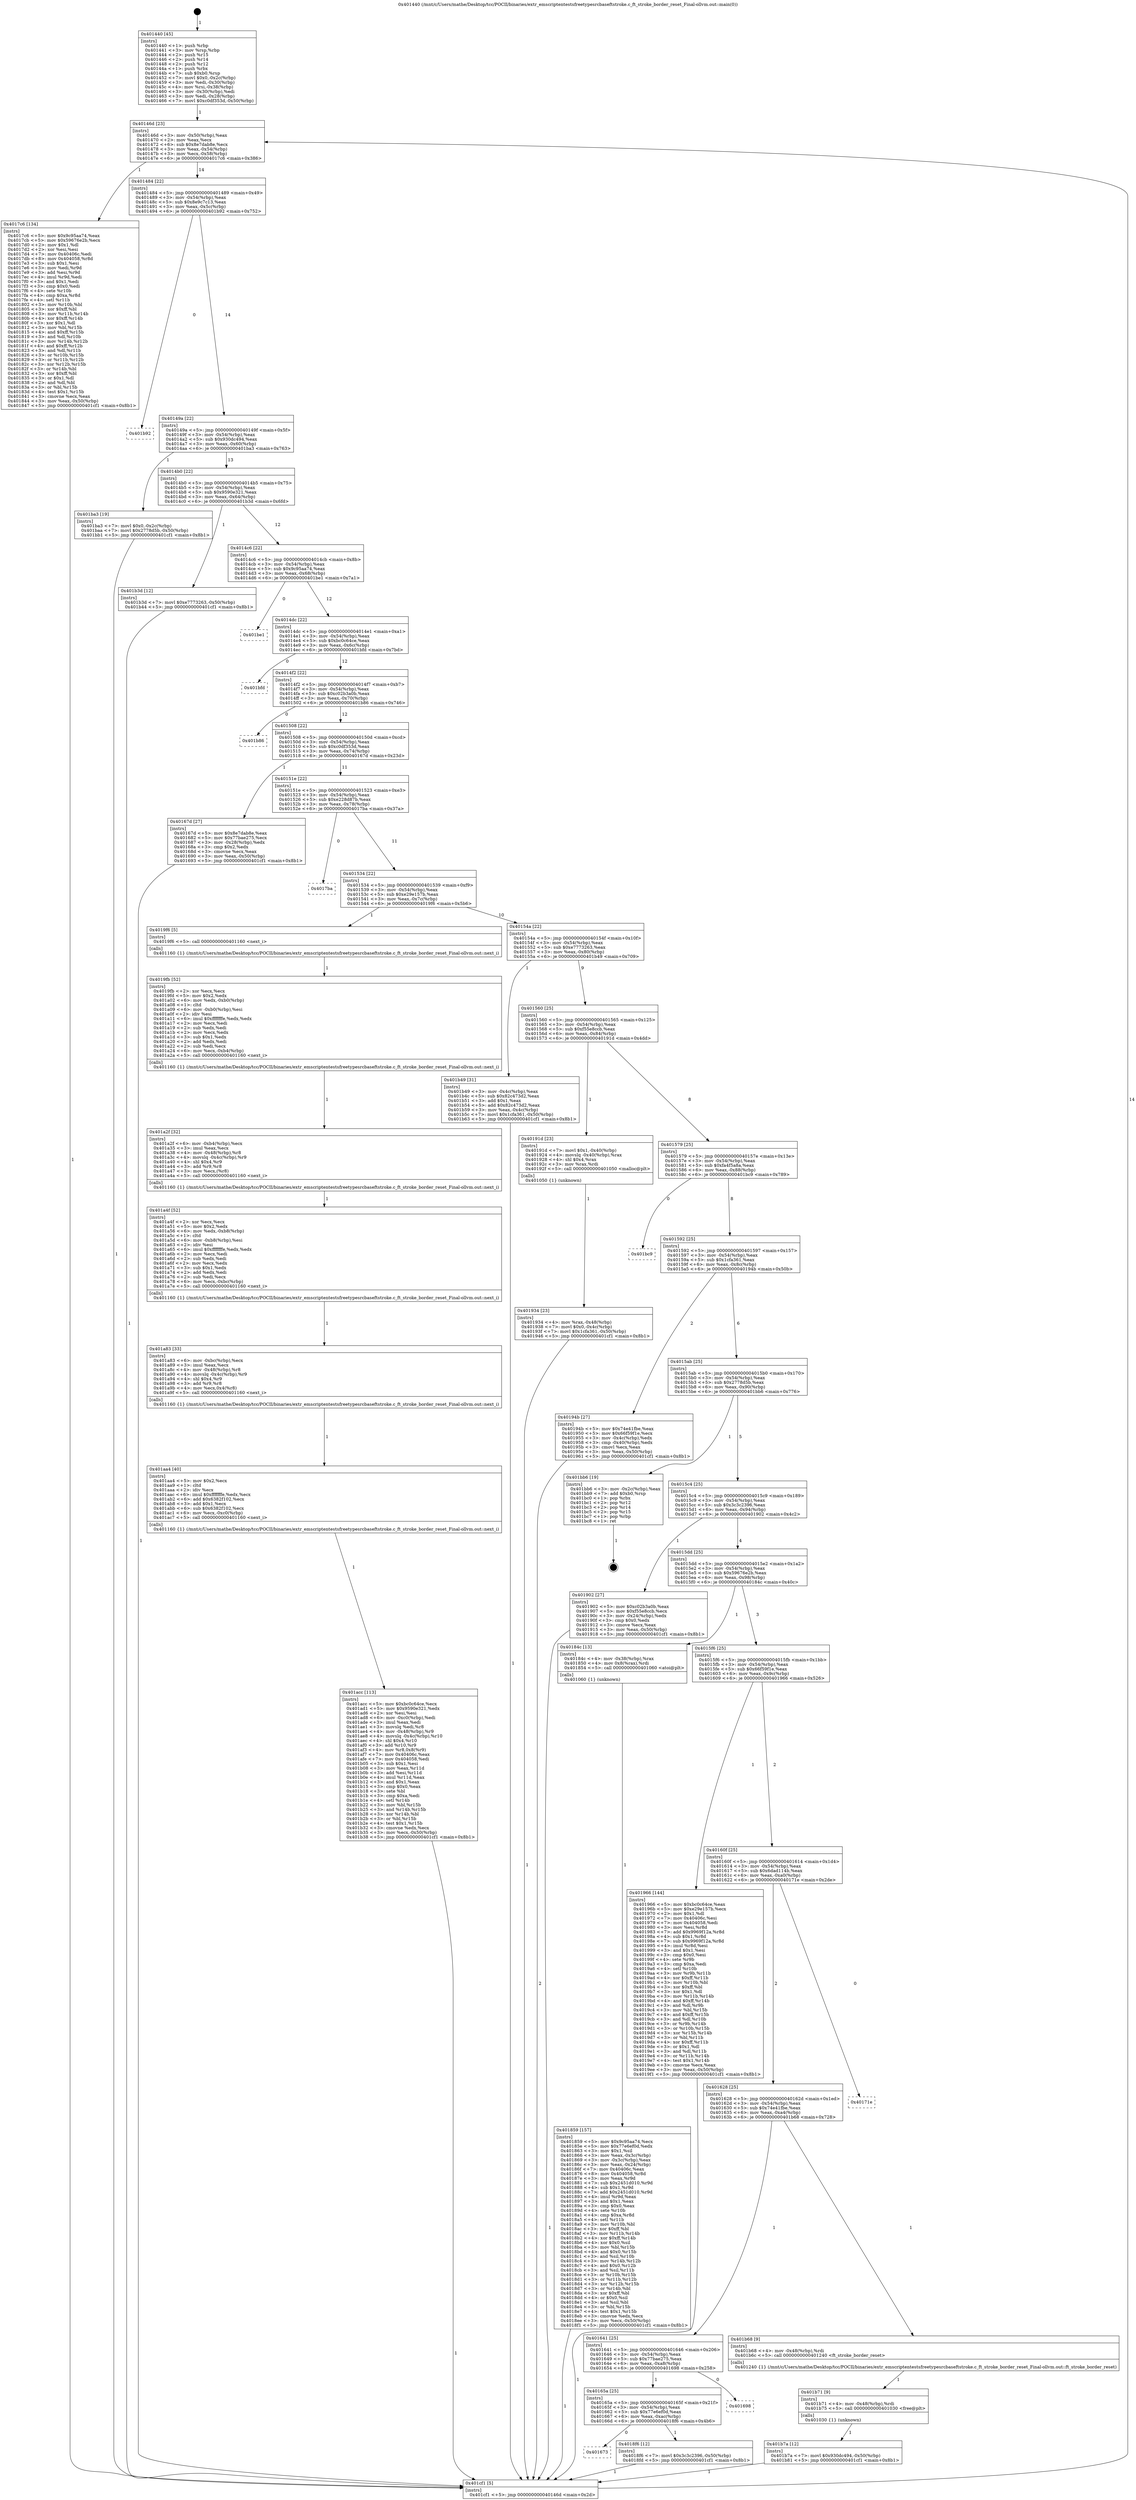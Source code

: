 digraph "0x401440" {
  label = "0x401440 (/mnt/c/Users/mathe/Desktop/tcc/POCII/binaries/extr_emscriptentestsfreetypesrcbaseftstroke.c_ft_stroke_border_reset_Final-ollvm.out::main(0))"
  labelloc = "t"
  node[shape=record]

  Entry [label="",width=0.3,height=0.3,shape=circle,fillcolor=black,style=filled]
  "0x40146d" [label="{
     0x40146d [23]\l
     | [instrs]\l
     &nbsp;&nbsp;0x40146d \<+3\>: mov -0x50(%rbp),%eax\l
     &nbsp;&nbsp;0x401470 \<+2\>: mov %eax,%ecx\l
     &nbsp;&nbsp;0x401472 \<+6\>: sub $0x8e7dab8e,%ecx\l
     &nbsp;&nbsp;0x401478 \<+3\>: mov %eax,-0x54(%rbp)\l
     &nbsp;&nbsp;0x40147b \<+3\>: mov %ecx,-0x58(%rbp)\l
     &nbsp;&nbsp;0x40147e \<+6\>: je 00000000004017c6 \<main+0x386\>\l
  }"]
  "0x4017c6" [label="{
     0x4017c6 [134]\l
     | [instrs]\l
     &nbsp;&nbsp;0x4017c6 \<+5\>: mov $0x9c95aa74,%eax\l
     &nbsp;&nbsp;0x4017cb \<+5\>: mov $0x59676e2b,%ecx\l
     &nbsp;&nbsp;0x4017d0 \<+2\>: mov $0x1,%dl\l
     &nbsp;&nbsp;0x4017d2 \<+2\>: xor %esi,%esi\l
     &nbsp;&nbsp;0x4017d4 \<+7\>: mov 0x40406c,%edi\l
     &nbsp;&nbsp;0x4017db \<+8\>: mov 0x404058,%r8d\l
     &nbsp;&nbsp;0x4017e3 \<+3\>: sub $0x1,%esi\l
     &nbsp;&nbsp;0x4017e6 \<+3\>: mov %edi,%r9d\l
     &nbsp;&nbsp;0x4017e9 \<+3\>: add %esi,%r9d\l
     &nbsp;&nbsp;0x4017ec \<+4\>: imul %r9d,%edi\l
     &nbsp;&nbsp;0x4017f0 \<+3\>: and $0x1,%edi\l
     &nbsp;&nbsp;0x4017f3 \<+3\>: cmp $0x0,%edi\l
     &nbsp;&nbsp;0x4017f6 \<+4\>: sete %r10b\l
     &nbsp;&nbsp;0x4017fa \<+4\>: cmp $0xa,%r8d\l
     &nbsp;&nbsp;0x4017fe \<+4\>: setl %r11b\l
     &nbsp;&nbsp;0x401802 \<+3\>: mov %r10b,%bl\l
     &nbsp;&nbsp;0x401805 \<+3\>: xor $0xff,%bl\l
     &nbsp;&nbsp;0x401808 \<+3\>: mov %r11b,%r14b\l
     &nbsp;&nbsp;0x40180b \<+4\>: xor $0xff,%r14b\l
     &nbsp;&nbsp;0x40180f \<+3\>: xor $0x1,%dl\l
     &nbsp;&nbsp;0x401812 \<+3\>: mov %bl,%r15b\l
     &nbsp;&nbsp;0x401815 \<+4\>: and $0xff,%r15b\l
     &nbsp;&nbsp;0x401819 \<+3\>: and %dl,%r10b\l
     &nbsp;&nbsp;0x40181c \<+3\>: mov %r14b,%r12b\l
     &nbsp;&nbsp;0x40181f \<+4\>: and $0xff,%r12b\l
     &nbsp;&nbsp;0x401823 \<+3\>: and %dl,%r11b\l
     &nbsp;&nbsp;0x401826 \<+3\>: or %r10b,%r15b\l
     &nbsp;&nbsp;0x401829 \<+3\>: or %r11b,%r12b\l
     &nbsp;&nbsp;0x40182c \<+3\>: xor %r12b,%r15b\l
     &nbsp;&nbsp;0x40182f \<+3\>: or %r14b,%bl\l
     &nbsp;&nbsp;0x401832 \<+3\>: xor $0xff,%bl\l
     &nbsp;&nbsp;0x401835 \<+3\>: or $0x1,%dl\l
     &nbsp;&nbsp;0x401838 \<+2\>: and %dl,%bl\l
     &nbsp;&nbsp;0x40183a \<+3\>: or %bl,%r15b\l
     &nbsp;&nbsp;0x40183d \<+4\>: test $0x1,%r15b\l
     &nbsp;&nbsp;0x401841 \<+3\>: cmovne %ecx,%eax\l
     &nbsp;&nbsp;0x401844 \<+3\>: mov %eax,-0x50(%rbp)\l
     &nbsp;&nbsp;0x401847 \<+5\>: jmp 0000000000401cf1 \<main+0x8b1\>\l
  }"]
  "0x401484" [label="{
     0x401484 [22]\l
     | [instrs]\l
     &nbsp;&nbsp;0x401484 \<+5\>: jmp 0000000000401489 \<main+0x49\>\l
     &nbsp;&nbsp;0x401489 \<+3\>: mov -0x54(%rbp),%eax\l
     &nbsp;&nbsp;0x40148c \<+5\>: sub $0x8e9c7c13,%eax\l
     &nbsp;&nbsp;0x401491 \<+3\>: mov %eax,-0x5c(%rbp)\l
     &nbsp;&nbsp;0x401494 \<+6\>: je 0000000000401b92 \<main+0x752\>\l
  }"]
  Exit [label="",width=0.3,height=0.3,shape=circle,fillcolor=black,style=filled,peripheries=2]
  "0x401b92" [label="{
     0x401b92\l
  }", style=dashed]
  "0x40149a" [label="{
     0x40149a [22]\l
     | [instrs]\l
     &nbsp;&nbsp;0x40149a \<+5\>: jmp 000000000040149f \<main+0x5f\>\l
     &nbsp;&nbsp;0x40149f \<+3\>: mov -0x54(%rbp),%eax\l
     &nbsp;&nbsp;0x4014a2 \<+5\>: sub $0x930dc494,%eax\l
     &nbsp;&nbsp;0x4014a7 \<+3\>: mov %eax,-0x60(%rbp)\l
     &nbsp;&nbsp;0x4014aa \<+6\>: je 0000000000401ba3 \<main+0x763\>\l
  }"]
  "0x401b7a" [label="{
     0x401b7a [12]\l
     | [instrs]\l
     &nbsp;&nbsp;0x401b7a \<+7\>: movl $0x930dc494,-0x50(%rbp)\l
     &nbsp;&nbsp;0x401b81 \<+5\>: jmp 0000000000401cf1 \<main+0x8b1\>\l
  }"]
  "0x401ba3" [label="{
     0x401ba3 [19]\l
     | [instrs]\l
     &nbsp;&nbsp;0x401ba3 \<+7\>: movl $0x0,-0x2c(%rbp)\l
     &nbsp;&nbsp;0x401baa \<+7\>: movl $0x2778d5b,-0x50(%rbp)\l
     &nbsp;&nbsp;0x401bb1 \<+5\>: jmp 0000000000401cf1 \<main+0x8b1\>\l
  }"]
  "0x4014b0" [label="{
     0x4014b0 [22]\l
     | [instrs]\l
     &nbsp;&nbsp;0x4014b0 \<+5\>: jmp 00000000004014b5 \<main+0x75\>\l
     &nbsp;&nbsp;0x4014b5 \<+3\>: mov -0x54(%rbp),%eax\l
     &nbsp;&nbsp;0x4014b8 \<+5\>: sub $0x9590e321,%eax\l
     &nbsp;&nbsp;0x4014bd \<+3\>: mov %eax,-0x64(%rbp)\l
     &nbsp;&nbsp;0x4014c0 \<+6\>: je 0000000000401b3d \<main+0x6fd\>\l
  }"]
  "0x401b71" [label="{
     0x401b71 [9]\l
     | [instrs]\l
     &nbsp;&nbsp;0x401b71 \<+4\>: mov -0x48(%rbp),%rdi\l
     &nbsp;&nbsp;0x401b75 \<+5\>: call 0000000000401030 \<free@plt\>\l
     | [calls]\l
     &nbsp;&nbsp;0x401030 \{1\} (unknown)\l
  }"]
  "0x401b3d" [label="{
     0x401b3d [12]\l
     | [instrs]\l
     &nbsp;&nbsp;0x401b3d \<+7\>: movl $0xe7773263,-0x50(%rbp)\l
     &nbsp;&nbsp;0x401b44 \<+5\>: jmp 0000000000401cf1 \<main+0x8b1\>\l
  }"]
  "0x4014c6" [label="{
     0x4014c6 [22]\l
     | [instrs]\l
     &nbsp;&nbsp;0x4014c6 \<+5\>: jmp 00000000004014cb \<main+0x8b\>\l
     &nbsp;&nbsp;0x4014cb \<+3\>: mov -0x54(%rbp),%eax\l
     &nbsp;&nbsp;0x4014ce \<+5\>: sub $0x9c95aa74,%eax\l
     &nbsp;&nbsp;0x4014d3 \<+3\>: mov %eax,-0x68(%rbp)\l
     &nbsp;&nbsp;0x4014d6 \<+6\>: je 0000000000401be1 \<main+0x7a1\>\l
  }"]
  "0x401acc" [label="{
     0x401acc [113]\l
     | [instrs]\l
     &nbsp;&nbsp;0x401acc \<+5\>: mov $0xbc0c64ce,%ecx\l
     &nbsp;&nbsp;0x401ad1 \<+5\>: mov $0x9590e321,%edx\l
     &nbsp;&nbsp;0x401ad6 \<+2\>: xor %esi,%esi\l
     &nbsp;&nbsp;0x401ad8 \<+6\>: mov -0xc0(%rbp),%edi\l
     &nbsp;&nbsp;0x401ade \<+3\>: imul %eax,%edi\l
     &nbsp;&nbsp;0x401ae1 \<+3\>: movslq %edi,%r8\l
     &nbsp;&nbsp;0x401ae4 \<+4\>: mov -0x48(%rbp),%r9\l
     &nbsp;&nbsp;0x401ae8 \<+4\>: movslq -0x4c(%rbp),%r10\l
     &nbsp;&nbsp;0x401aec \<+4\>: shl $0x4,%r10\l
     &nbsp;&nbsp;0x401af0 \<+3\>: add %r10,%r9\l
     &nbsp;&nbsp;0x401af3 \<+4\>: mov %r8,0x8(%r9)\l
     &nbsp;&nbsp;0x401af7 \<+7\>: mov 0x40406c,%eax\l
     &nbsp;&nbsp;0x401afe \<+7\>: mov 0x404058,%edi\l
     &nbsp;&nbsp;0x401b05 \<+3\>: sub $0x1,%esi\l
     &nbsp;&nbsp;0x401b08 \<+3\>: mov %eax,%r11d\l
     &nbsp;&nbsp;0x401b0b \<+3\>: add %esi,%r11d\l
     &nbsp;&nbsp;0x401b0e \<+4\>: imul %r11d,%eax\l
     &nbsp;&nbsp;0x401b12 \<+3\>: and $0x1,%eax\l
     &nbsp;&nbsp;0x401b15 \<+3\>: cmp $0x0,%eax\l
     &nbsp;&nbsp;0x401b18 \<+3\>: sete %bl\l
     &nbsp;&nbsp;0x401b1b \<+3\>: cmp $0xa,%edi\l
     &nbsp;&nbsp;0x401b1e \<+4\>: setl %r14b\l
     &nbsp;&nbsp;0x401b22 \<+3\>: mov %bl,%r15b\l
     &nbsp;&nbsp;0x401b25 \<+3\>: and %r14b,%r15b\l
     &nbsp;&nbsp;0x401b28 \<+3\>: xor %r14b,%bl\l
     &nbsp;&nbsp;0x401b2b \<+3\>: or %bl,%r15b\l
     &nbsp;&nbsp;0x401b2e \<+4\>: test $0x1,%r15b\l
     &nbsp;&nbsp;0x401b32 \<+3\>: cmovne %edx,%ecx\l
     &nbsp;&nbsp;0x401b35 \<+3\>: mov %ecx,-0x50(%rbp)\l
     &nbsp;&nbsp;0x401b38 \<+5\>: jmp 0000000000401cf1 \<main+0x8b1\>\l
  }"]
  "0x401be1" [label="{
     0x401be1\l
  }", style=dashed]
  "0x4014dc" [label="{
     0x4014dc [22]\l
     | [instrs]\l
     &nbsp;&nbsp;0x4014dc \<+5\>: jmp 00000000004014e1 \<main+0xa1\>\l
     &nbsp;&nbsp;0x4014e1 \<+3\>: mov -0x54(%rbp),%eax\l
     &nbsp;&nbsp;0x4014e4 \<+5\>: sub $0xbc0c64ce,%eax\l
     &nbsp;&nbsp;0x4014e9 \<+3\>: mov %eax,-0x6c(%rbp)\l
     &nbsp;&nbsp;0x4014ec \<+6\>: je 0000000000401bfd \<main+0x7bd\>\l
  }"]
  "0x401aa4" [label="{
     0x401aa4 [40]\l
     | [instrs]\l
     &nbsp;&nbsp;0x401aa4 \<+5\>: mov $0x2,%ecx\l
     &nbsp;&nbsp;0x401aa9 \<+1\>: cltd\l
     &nbsp;&nbsp;0x401aaa \<+2\>: idiv %ecx\l
     &nbsp;&nbsp;0x401aac \<+6\>: imul $0xfffffffe,%edx,%ecx\l
     &nbsp;&nbsp;0x401ab2 \<+6\>: add $0x6382f102,%ecx\l
     &nbsp;&nbsp;0x401ab8 \<+3\>: add $0x1,%ecx\l
     &nbsp;&nbsp;0x401abb \<+6\>: sub $0x6382f102,%ecx\l
     &nbsp;&nbsp;0x401ac1 \<+6\>: mov %ecx,-0xc0(%rbp)\l
     &nbsp;&nbsp;0x401ac7 \<+5\>: call 0000000000401160 \<next_i\>\l
     | [calls]\l
     &nbsp;&nbsp;0x401160 \{1\} (/mnt/c/Users/mathe/Desktop/tcc/POCII/binaries/extr_emscriptentestsfreetypesrcbaseftstroke.c_ft_stroke_border_reset_Final-ollvm.out::next_i)\l
  }"]
  "0x401bfd" [label="{
     0x401bfd\l
  }", style=dashed]
  "0x4014f2" [label="{
     0x4014f2 [22]\l
     | [instrs]\l
     &nbsp;&nbsp;0x4014f2 \<+5\>: jmp 00000000004014f7 \<main+0xb7\>\l
     &nbsp;&nbsp;0x4014f7 \<+3\>: mov -0x54(%rbp),%eax\l
     &nbsp;&nbsp;0x4014fa \<+5\>: sub $0xc02b3a0b,%eax\l
     &nbsp;&nbsp;0x4014ff \<+3\>: mov %eax,-0x70(%rbp)\l
     &nbsp;&nbsp;0x401502 \<+6\>: je 0000000000401b86 \<main+0x746\>\l
  }"]
  "0x401a83" [label="{
     0x401a83 [33]\l
     | [instrs]\l
     &nbsp;&nbsp;0x401a83 \<+6\>: mov -0xbc(%rbp),%ecx\l
     &nbsp;&nbsp;0x401a89 \<+3\>: imul %eax,%ecx\l
     &nbsp;&nbsp;0x401a8c \<+4\>: mov -0x48(%rbp),%r8\l
     &nbsp;&nbsp;0x401a90 \<+4\>: movslq -0x4c(%rbp),%r9\l
     &nbsp;&nbsp;0x401a94 \<+4\>: shl $0x4,%r9\l
     &nbsp;&nbsp;0x401a98 \<+3\>: add %r9,%r8\l
     &nbsp;&nbsp;0x401a9b \<+4\>: mov %ecx,0x4(%r8)\l
     &nbsp;&nbsp;0x401a9f \<+5\>: call 0000000000401160 \<next_i\>\l
     | [calls]\l
     &nbsp;&nbsp;0x401160 \{1\} (/mnt/c/Users/mathe/Desktop/tcc/POCII/binaries/extr_emscriptentestsfreetypesrcbaseftstroke.c_ft_stroke_border_reset_Final-ollvm.out::next_i)\l
  }"]
  "0x401b86" [label="{
     0x401b86\l
  }", style=dashed]
  "0x401508" [label="{
     0x401508 [22]\l
     | [instrs]\l
     &nbsp;&nbsp;0x401508 \<+5\>: jmp 000000000040150d \<main+0xcd\>\l
     &nbsp;&nbsp;0x40150d \<+3\>: mov -0x54(%rbp),%eax\l
     &nbsp;&nbsp;0x401510 \<+5\>: sub $0xc0df353d,%eax\l
     &nbsp;&nbsp;0x401515 \<+3\>: mov %eax,-0x74(%rbp)\l
     &nbsp;&nbsp;0x401518 \<+6\>: je 000000000040167d \<main+0x23d\>\l
  }"]
  "0x401a4f" [label="{
     0x401a4f [52]\l
     | [instrs]\l
     &nbsp;&nbsp;0x401a4f \<+2\>: xor %ecx,%ecx\l
     &nbsp;&nbsp;0x401a51 \<+5\>: mov $0x2,%edx\l
     &nbsp;&nbsp;0x401a56 \<+6\>: mov %edx,-0xb8(%rbp)\l
     &nbsp;&nbsp;0x401a5c \<+1\>: cltd\l
     &nbsp;&nbsp;0x401a5d \<+6\>: mov -0xb8(%rbp),%esi\l
     &nbsp;&nbsp;0x401a63 \<+2\>: idiv %esi\l
     &nbsp;&nbsp;0x401a65 \<+6\>: imul $0xfffffffe,%edx,%edx\l
     &nbsp;&nbsp;0x401a6b \<+2\>: mov %ecx,%edi\l
     &nbsp;&nbsp;0x401a6d \<+2\>: sub %edx,%edi\l
     &nbsp;&nbsp;0x401a6f \<+2\>: mov %ecx,%edx\l
     &nbsp;&nbsp;0x401a71 \<+3\>: sub $0x1,%edx\l
     &nbsp;&nbsp;0x401a74 \<+2\>: add %edx,%edi\l
     &nbsp;&nbsp;0x401a76 \<+2\>: sub %edi,%ecx\l
     &nbsp;&nbsp;0x401a78 \<+6\>: mov %ecx,-0xbc(%rbp)\l
     &nbsp;&nbsp;0x401a7e \<+5\>: call 0000000000401160 \<next_i\>\l
     | [calls]\l
     &nbsp;&nbsp;0x401160 \{1\} (/mnt/c/Users/mathe/Desktop/tcc/POCII/binaries/extr_emscriptentestsfreetypesrcbaseftstroke.c_ft_stroke_border_reset_Final-ollvm.out::next_i)\l
  }"]
  "0x40167d" [label="{
     0x40167d [27]\l
     | [instrs]\l
     &nbsp;&nbsp;0x40167d \<+5\>: mov $0x8e7dab8e,%eax\l
     &nbsp;&nbsp;0x401682 \<+5\>: mov $0x77bae275,%ecx\l
     &nbsp;&nbsp;0x401687 \<+3\>: mov -0x28(%rbp),%edx\l
     &nbsp;&nbsp;0x40168a \<+3\>: cmp $0x2,%edx\l
     &nbsp;&nbsp;0x40168d \<+3\>: cmovne %ecx,%eax\l
     &nbsp;&nbsp;0x401690 \<+3\>: mov %eax,-0x50(%rbp)\l
     &nbsp;&nbsp;0x401693 \<+5\>: jmp 0000000000401cf1 \<main+0x8b1\>\l
  }"]
  "0x40151e" [label="{
     0x40151e [22]\l
     | [instrs]\l
     &nbsp;&nbsp;0x40151e \<+5\>: jmp 0000000000401523 \<main+0xe3\>\l
     &nbsp;&nbsp;0x401523 \<+3\>: mov -0x54(%rbp),%eax\l
     &nbsp;&nbsp;0x401526 \<+5\>: sub $0xe228d87b,%eax\l
     &nbsp;&nbsp;0x40152b \<+3\>: mov %eax,-0x78(%rbp)\l
     &nbsp;&nbsp;0x40152e \<+6\>: je 00000000004017ba \<main+0x37a\>\l
  }"]
  "0x401cf1" [label="{
     0x401cf1 [5]\l
     | [instrs]\l
     &nbsp;&nbsp;0x401cf1 \<+5\>: jmp 000000000040146d \<main+0x2d\>\l
  }"]
  "0x401440" [label="{
     0x401440 [45]\l
     | [instrs]\l
     &nbsp;&nbsp;0x401440 \<+1\>: push %rbp\l
     &nbsp;&nbsp;0x401441 \<+3\>: mov %rsp,%rbp\l
     &nbsp;&nbsp;0x401444 \<+2\>: push %r15\l
     &nbsp;&nbsp;0x401446 \<+2\>: push %r14\l
     &nbsp;&nbsp;0x401448 \<+2\>: push %r12\l
     &nbsp;&nbsp;0x40144a \<+1\>: push %rbx\l
     &nbsp;&nbsp;0x40144b \<+7\>: sub $0xb0,%rsp\l
     &nbsp;&nbsp;0x401452 \<+7\>: movl $0x0,-0x2c(%rbp)\l
     &nbsp;&nbsp;0x401459 \<+3\>: mov %edi,-0x30(%rbp)\l
     &nbsp;&nbsp;0x40145c \<+4\>: mov %rsi,-0x38(%rbp)\l
     &nbsp;&nbsp;0x401460 \<+3\>: mov -0x30(%rbp),%edi\l
     &nbsp;&nbsp;0x401463 \<+3\>: mov %edi,-0x28(%rbp)\l
     &nbsp;&nbsp;0x401466 \<+7\>: movl $0xc0df353d,-0x50(%rbp)\l
  }"]
  "0x401a2f" [label="{
     0x401a2f [32]\l
     | [instrs]\l
     &nbsp;&nbsp;0x401a2f \<+6\>: mov -0xb4(%rbp),%ecx\l
     &nbsp;&nbsp;0x401a35 \<+3\>: imul %eax,%ecx\l
     &nbsp;&nbsp;0x401a38 \<+4\>: mov -0x48(%rbp),%r8\l
     &nbsp;&nbsp;0x401a3c \<+4\>: movslq -0x4c(%rbp),%r9\l
     &nbsp;&nbsp;0x401a40 \<+4\>: shl $0x4,%r9\l
     &nbsp;&nbsp;0x401a44 \<+3\>: add %r9,%r8\l
     &nbsp;&nbsp;0x401a47 \<+3\>: mov %ecx,(%r8)\l
     &nbsp;&nbsp;0x401a4a \<+5\>: call 0000000000401160 \<next_i\>\l
     | [calls]\l
     &nbsp;&nbsp;0x401160 \{1\} (/mnt/c/Users/mathe/Desktop/tcc/POCII/binaries/extr_emscriptentestsfreetypesrcbaseftstroke.c_ft_stroke_border_reset_Final-ollvm.out::next_i)\l
  }"]
  "0x4017ba" [label="{
     0x4017ba\l
  }", style=dashed]
  "0x401534" [label="{
     0x401534 [22]\l
     | [instrs]\l
     &nbsp;&nbsp;0x401534 \<+5\>: jmp 0000000000401539 \<main+0xf9\>\l
     &nbsp;&nbsp;0x401539 \<+3\>: mov -0x54(%rbp),%eax\l
     &nbsp;&nbsp;0x40153c \<+5\>: sub $0xe29e157b,%eax\l
     &nbsp;&nbsp;0x401541 \<+3\>: mov %eax,-0x7c(%rbp)\l
     &nbsp;&nbsp;0x401544 \<+6\>: je 00000000004019f6 \<main+0x5b6\>\l
  }"]
  "0x4019fb" [label="{
     0x4019fb [52]\l
     | [instrs]\l
     &nbsp;&nbsp;0x4019fb \<+2\>: xor %ecx,%ecx\l
     &nbsp;&nbsp;0x4019fd \<+5\>: mov $0x2,%edx\l
     &nbsp;&nbsp;0x401a02 \<+6\>: mov %edx,-0xb0(%rbp)\l
     &nbsp;&nbsp;0x401a08 \<+1\>: cltd\l
     &nbsp;&nbsp;0x401a09 \<+6\>: mov -0xb0(%rbp),%esi\l
     &nbsp;&nbsp;0x401a0f \<+2\>: idiv %esi\l
     &nbsp;&nbsp;0x401a11 \<+6\>: imul $0xfffffffe,%edx,%edx\l
     &nbsp;&nbsp;0x401a17 \<+2\>: mov %ecx,%edi\l
     &nbsp;&nbsp;0x401a19 \<+2\>: sub %edx,%edi\l
     &nbsp;&nbsp;0x401a1b \<+2\>: mov %ecx,%edx\l
     &nbsp;&nbsp;0x401a1d \<+3\>: sub $0x1,%edx\l
     &nbsp;&nbsp;0x401a20 \<+2\>: add %edx,%edi\l
     &nbsp;&nbsp;0x401a22 \<+2\>: sub %edi,%ecx\l
     &nbsp;&nbsp;0x401a24 \<+6\>: mov %ecx,-0xb4(%rbp)\l
     &nbsp;&nbsp;0x401a2a \<+5\>: call 0000000000401160 \<next_i\>\l
     | [calls]\l
     &nbsp;&nbsp;0x401160 \{1\} (/mnt/c/Users/mathe/Desktop/tcc/POCII/binaries/extr_emscriptentestsfreetypesrcbaseftstroke.c_ft_stroke_border_reset_Final-ollvm.out::next_i)\l
  }"]
  "0x4019f6" [label="{
     0x4019f6 [5]\l
     | [instrs]\l
     &nbsp;&nbsp;0x4019f6 \<+5\>: call 0000000000401160 \<next_i\>\l
     | [calls]\l
     &nbsp;&nbsp;0x401160 \{1\} (/mnt/c/Users/mathe/Desktop/tcc/POCII/binaries/extr_emscriptentestsfreetypesrcbaseftstroke.c_ft_stroke_border_reset_Final-ollvm.out::next_i)\l
  }"]
  "0x40154a" [label="{
     0x40154a [22]\l
     | [instrs]\l
     &nbsp;&nbsp;0x40154a \<+5\>: jmp 000000000040154f \<main+0x10f\>\l
     &nbsp;&nbsp;0x40154f \<+3\>: mov -0x54(%rbp),%eax\l
     &nbsp;&nbsp;0x401552 \<+5\>: sub $0xe7773263,%eax\l
     &nbsp;&nbsp;0x401557 \<+3\>: mov %eax,-0x80(%rbp)\l
     &nbsp;&nbsp;0x40155a \<+6\>: je 0000000000401b49 \<main+0x709\>\l
  }"]
  "0x401934" [label="{
     0x401934 [23]\l
     | [instrs]\l
     &nbsp;&nbsp;0x401934 \<+4\>: mov %rax,-0x48(%rbp)\l
     &nbsp;&nbsp;0x401938 \<+7\>: movl $0x0,-0x4c(%rbp)\l
     &nbsp;&nbsp;0x40193f \<+7\>: movl $0x1cfa361,-0x50(%rbp)\l
     &nbsp;&nbsp;0x401946 \<+5\>: jmp 0000000000401cf1 \<main+0x8b1\>\l
  }"]
  "0x401b49" [label="{
     0x401b49 [31]\l
     | [instrs]\l
     &nbsp;&nbsp;0x401b49 \<+3\>: mov -0x4c(%rbp),%eax\l
     &nbsp;&nbsp;0x401b4c \<+5\>: sub $0x82c473d2,%eax\l
     &nbsp;&nbsp;0x401b51 \<+3\>: add $0x1,%eax\l
     &nbsp;&nbsp;0x401b54 \<+5\>: add $0x82c473d2,%eax\l
     &nbsp;&nbsp;0x401b59 \<+3\>: mov %eax,-0x4c(%rbp)\l
     &nbsp;&nbsp;0x401b5c \<+7\>: movl $0x1cfa361,-0x50(%rbp)\l
     &nbsp;&nbsp;0x401b63 \<+5\>: jmp 0000000000401cf1 \<main+0x8b1\>\l
  }"]
  "0x401560" [label="{
     0x401560 [25]\l
     | [instrs]\l
     &nbsp;&nbsp;0x401560 \<+5\>: jmp 0000000000401565 \<main+0x125\>\l
     &nbsp;&nbsp;0x401565 \<+3\>: mov -0x54(%rbp),%eax\l
     &nbsp;&nbsp;0x401568 \<+5\>: sub $0xf55e8ccb,%eax\l
     &nbsp;&nbsp;0x40156d \<+6\>: mov %eax,-0x84(%rbp)\l
     &nbsp;&nbsp;0x401573 \<+6\>: je 000000000040191d \<main+0x4dd\>\l
  }"]
  "0x401673" [label="{
     0x401673\l
  }", style=dashed]
  "0x40191d" [label="{
     0x40191d [23]\l
     | [instrs]\l
     &nbsp;&nbsp;0x40191d \<+7\>: movl $0x1,-0x40(%rbp)\l
     &nbsp;&nbsp;0x401924 \<+4\>: movslq -0x40(%rbp),%rax\l
     &nbsp;&nbsp;0x401928 \<+4\>: shl $0x4,%rax\l
     &nbsp;&nbsp;0x40192c \<+3\>: mov %rax,%rdi\l
     &nbsp;&nbsp;0x40192f \<+5\>: call 0000000000401050 \<malloc@plt\>\l
     | [calls]\l
     &nbsp;&nbsp;0x401050 \{1\} (unknown)\l
  }"]
  "0x401579" [label="{
     0x401579 [25]\l
     | [instrs]\l
     &nbsp;&nbsp;0x401579 \<+5\>: jmp 000000000040157e \<main+0x13e\>\l
     &nbsp;&nbsp;0x40157e \<+3\>: mov -0x54(%rbp),%eax\l
     &nbsp;&nbsp;0x401581 \<+5\>: sub $0xfa4f5a8a,%eax\l
     &nbsp;&nbsp;0x401586 \<+6\>: mov %eax,-0x88(%rbp)\l
     &nbsp;&nbsp;0x40158c \<+6\>: je 0000000000401bc9 \<main+0x789\>\l
  }"]
  "0x4018f6" [label="{
     0x4018f6 [12]\l
     | [instrs]\l
     &nbsp;&nbsp;0x4018f6 \<+7\>: movl $0x3c3c2396,-0x50(%rbp)\l
     &nbsp;&nbsp;0x4018fd \<+5\>: jmp 0000000000401cf1 \<main+0x8b1\>\l
  }"]
  "0x401bc9" [label="{
     0x401bc9\l
  }", style=dashed]
  "0x401592" [label="{
     0x401592 [25]\l
     | [instrs]\l
     &nbsp;&nbsp;0x401592 \<+5\>: jmp 0000000000401597 \<main+0x157\>\l
     &nbsp;&nbsp;0x401597 \<+3\>: mov -0x54(%rbp),%eax\l
     &nbsp;&nbsp;0x40159a \<+5\>: sub $0x1cfa361,%eax\l
     &nbsp;&nbsp;0x40159f \<+6\>: mov %eax,-0x8c(%rbp)\l
     &nbsp;&nbsp;0x4015a5 \<+6\>: je 000000000040194b \<main+0x50b\>\l
  }"]
  "0x40165a" [label="{
     0x40165a [25]\l
     | [instrs]\l
     &nbsp;&nbsp;0x40165a \<+5\>: jmp 000000000040165f \<main+0x21f\>\l
     &nbsp;&nbsp;0x40165f \<+3\>: mov -0x54(%rbp),%eax\l
     &nbsp;&nbsp;0x401662 \<+5\>: sub $0x77e6ef0d,%eax\l
     &nbsp;&nbsp;0x401667 \<+6\>: mov %eax,-0xac(%rbp)\l
     &nbsp;&nbsp;0x40166d \<+6\>: je 00000000004018f6 \<main+0x4b6\>\l
  }"]
  "0x40194b" [label="{
     0x40194b [27]\l
     | [instrs]\l
     &nbsp;&nbsp;0x40194b \<+5\>: mov $0x74e41fbe,%eax\l
     &nbsp;&nbsp;0x401950 \<+5\>: mov $0x66f59f1e,%ecx\l
     &nbsp;&nbsp;0x401955 \<+3\>: mov -0x4c(%rbp),%edx\l
     &nbsp;&nbsp;0x401958 \<+3\>: cmp -0x40(%rbp),%edx\l
     &nbsp;&nbsp;0x40195b \<+3\>: cmovl %ecx,%eax\l
     &nbsp;&nbsp;0x40195e \<+3\>: mov %eax,-0x50(%rbp)\l
     &nbsp;&nbsp;0x401961 \<+5\>: jmp 0000000000401cf1 \<main+0x8b1\>\l
  }"]
  "0x4015ab" [label="{
     0x4015ab [25]\l
     | [instrs]\l
     &nbsp;&nbsp;0x4015ab \<+5\>: jmp 00000000004015b0 \<main+0x170\>\l
     &nbsp;&nbsp;0x4015b0 \<+3\>: mov -0x54(%rbp),%eax\l
     &nbsp;&nbsp;0x4015b3 \<+5\>: sub $0x2778d5b,%eax\l
     &nbsp;&nbsp;0x4015b8 \<+6\>: mov %eax,-0x90(%rbp)\l
     &nbsp;&nbsp;0x4015be \<+6\>: je 0000000000401bb6 \<main+0x776\>\l
  }"]
  "0x401698" [label="{
     0x401698\l
  }", style=dashed]
  "0x401bb6" [label="{
     0x401bb6 [19]\l
     | [instrs]\l
     &nbsp;&nbsp;0x401bb6 \<+3\>: mov -0x2c(%rbp),%eax\l
     &nbsp;&nbsp;0x401bb9 \<+7\>: add $0xb0,%rsp\l
     &nbsp;&nbsp;0x401bc0 \<+1\>: pop %rbx\l
     &nbsp;&nbsp;0x401bc1 \<+2\>: pop %r12\l
     &nbsp;&nbsp;0x401bc3 \<+2\>: pop %r14\l
     &nbsp;&nbsp;0x401bc5 \<+2\>: pop %r15\l
     &nbsp;&nbsp;0x401bc7 \<+1\>: pop %rbp\l
     &nbsp;&nbsp;0x401bc8 \<+1\>: ret\l
  }"]
  "0x4015c4" [label="{
     0x4015c4 [25]\l
     | [instrs]\l
     &nbsp;&nbsp;0x4015c4 \<+5\>: jmp 00000000004015c9 \<main+0x189\>\l
     &nbsp;&nbsp;0x4015c9 \<+3\>: mov -0x54(%rbp),%eax\l
     &nbsp;&nbsp;0x4015cc \<+5\>: sub $0x3c3c2396,%eax\l
     &nbsp;&nbsp;0x4015d1 \<+6\>: mov %eax,-0x94(%rbp)\l
     &nbsp;&nbsp;0x4015d7 \<+6\>: je 0000000000401902 \<main+0x4c2\>\l
  }"]
  "0x401641" [label="{
     0x401641 [25]\l
     | [instrs]\l
     &nbsp;&nbsp;0x401641 \<+5\>: jmp 0000000000401646 \<main+0x206\>\l
     &nbsp;&nbsp;0x401646 \<+3\>: mov -0x54(%rbp),%eax\l
     &nbsp;&nbsp;0x401649 \<+5\>: sub $0x77bae275,%eax\l
     &nbsp;&nbsp;0x40164e \<+6\>: mov %eax,-0xa8(%rbp)\l
     &nbsp;&nbsp;0x401654 \<+6\>: je 0000000000401698 \<main+0x258\>\l
  }"]
  "0x401902" [label="{
     0x401902 [27]\l
     | [instrs]\l
     &nbsp;&nbsp;0x401902 \<+5\>: mov $0xc02b3a0b,%eax\l
     &nbsp;&nbsp;0x401907 \<+5\>: mov $0xf55e8ccb,%ecx\l
     &nbsp;&nbsp;0x40190c \<+3\>: mov -0x24(%rbp),%edx\l
     &nbsp;&nbsp;0x40190f \<+3\>: cmp $0x0,%edx\l
     &nbsp;&nbsp;0x401912 \<+3\>: cmove %ecx,%eax\l
     &nbsp;&nbsp;0x401915 \<+3\>: mov %eax,-0x50(%rbp)\l
     &nbsp;&nbsp;0x401918 \<+5\>: jmp 0000000000401cf1 \<main+0x8b1\>\l
  }"]
  "0x4015dd" [label="{
     0x4015dd [25]\l
     | [instrs]\l
     &nbsp;&nbsp;0x4015dd \<+5\>: jmp 00000000004015e2 \<main+0x1a2\>\l
     &nbsp;&nbsp;0x4015e2 \<+3\>: mov -0x54(%rbp),%eax\l
     &nbsp;&nbsp;0x4015e5 \<+5\>: sub $0x59676e2b,%eax\l
     &nbsp;&nbsp;0x4015ea \<+6\>: mov %eax,-0x98(%rbp)\l
     &nbsp;&nbsp;0x4015f0 \<+6\>: je 000000000040184c \<main+0x40c\>\l
  }"]
  "0x401b68" [label="{
     0x401b68 [9]\l
     | [instrs]\l
     &nbsp;&nbsp;0x401b68 \<+4\>: mov -0x48(%rbp),%rdi\l
     &nbsp;&nbsp;0x401b6c \<+5\>: call 0000000000401240 \<ft_stroke_border_reset\>\l
     | [calls]\l
     &nbsp;&nbsp;0x401240 \{1\} (/mnt/c/Users/mathe/Desktop/tcc/POCII/binaries/extr_emscriptentestsfreetypesrcbaseftstroke.c_ft_stroke_border_reset_Final-ollvm.out::ft_stroke_border_reset)\l
  }"]
  "0x40184c" [label="{
     0x40184c [13]\l
     | [instrs]\l
     &nbsp;&nbsp;0x40184c \<+4\>: mov -0x38(%rbp),%rax\l
     &nbsp;&nbsp;0x401850 \<+4\>: mov 0x8(%rax),%rdi\l
     &nbsp;&nbsp;0x401854 \<+5\>: call 0000000000401060 \<atoi@plt\>\l
     | [calls]\l
     &nbsp;&nbsp;0x401060 \{1\} (unknown)\l
  }"]
  "0x4015f6" [label="{
     0x4015f6 [25]\l
     | [instrs]\l
     &nbsp;&nbsp;0x4015f6 \<+5\>: jmp 00000000004015fb \<main+0x1bb\>\l
     &nbsp;&nbsp;0x4015fb \<+3\>: mov -0x54(%rbp),%eax\l
     &nbsp;&nbsp;0x4015fe \<+5\>: sub $0x66f59f1e,%eax\l
     &nbsp;&nbsp;0x401603 \<+6\>: mov %eax,-0x9c(%rbp)\l
     &nbsp;&nbsp;0x401609 \<+6\>: je 0000000000401966 \<main+0x526\>\l
  }"]
  "0x401859" [label="{
     0x401859 [157]\l
     | [instrs]\l
     &nbsp;&nbsp;0x401859 \<+5\>: mov $0x9c95aa74,%ecx\l
     &nbsp;&nbsp;0x40185e \<+5\>: mov $0x77e6ef0d,%edx\l
     &nbsp;&nbsp;0x401863 \<+3\>: mov $0x1,%sil\l
     &nbsp;&nbsp;0x401866 \<+3\>: mov %eax,-0x3c(%rbp)\l
     &nbsp;&nbsp;0x401869 \<+3\>: mov -0x3c(%rbp),%eax\l
     &nbsp;&nbsp;0x40186c \<+3\>: mov %eax,-0x24(%rbp)\l
     &nbsp;&nbsp;0x40186f \<+7\>: mov 0x40406c,%eax\l
     &nbsp;&nbsp;0x401876 \<+8\>: mov 0x404058,%r8d\l
     &nbsp;&nbsp;0x40187e \<+3\>: mov %eax,%r9d\l
     &nbsp;&nbsp;0x401881 \<+7\>: sub $0x2451d010,%r9d\l
     &nbsp;&nbsp;0x401888 \<+4\>: sub $0x1,%r9d\l
     &nbsp;&nbsp;0x40188c \<+7\>: add $0x2451d010,%r9d\l
     &nbsp;&nbsp;0x401893 \<+4\>: imul %r9d,%eax\l
     &nbsp;&nbsp;0x401897 \<+3\>: and $0x1,%eax\l
     &nbsp;&nbsp;0x40189a \<+3\>: cmp $0x0,%eax\l
     &nbsp;&nbsp;0x40189d \<+4\>: sete %r10b\l
     &nbsp;&nbsp;0x4018a1 \<+4\>: cmp $0xa,%r8d\l
     &nbsp;&nbsp;0x4018a5 \<+4\>: setl %r11b\l
     &nbsp;&nbsp;0x4018a9 \<+3\>: mov %r10b,%bl\l
     &nbsp;&nbsp;0x4018ac \<+3\>: xor $0xff,%bl\l
     &nbsp;&nbsp;0x4018af \<+3\>: mov %r11b,%r14b\l
     &nbsp;&nbsp;0x4018b2 \<+4\>: xor $0xff,%r14b\l
     &nbsp;&nbsp;0x4018b6 \<+4\>: xor $0x0,%sil\l
     &nbsp;&nbsp;0x4018ba \<+3\>: mov %bl,%r15b\l
     &nbsp;&nbsp;0x4018bd \<+4\>: and $0x0,%r15b\l
     &nbsp;&nbsp;0x4018c1 \<+3\>: and %sil,%r10b\l
     &nbsp;&nbsp;0x4018c4 \<+3\>: mov %r14b,%r12b\l
     &nbsp;&nbsp;0x4018c7 \<+4\>: and $0x0,%r12b\l
     &nbsp;&nbsp;0x4018cb \<+3\>: and %sil,%r11b\l
     &nbsp;&nbsp;0x4018ce \<+3\>: or %r10b,%r15b\l
     &nbsp;&nbsp;0x4018d1 \<+3\>: or %r11b,%r12b\l
     &nbsp;&nbsp;0x4018d4 \<+3\>: xor %r12b,%r15b\l
     &nbsp;&nbsp;0x4018d7 \<+3\>: or %r14b,%bl\l
     &nbsp;&nbsp;0x4018da \<+3\>: xor $0xff,%bl\l
     &nbsp;&nbsp;0x4018dd \<+4\>: or $0x0,%sil\l
     &nbsp;&nbsp;0x4018e1 \<+3\>: and %sil,%bl\l
     &nbsp;&nbsp;0x4018e4 \<+3\>: or %bl,%r15b\l
     &nbsp;&nbsp;0x4018e7 \<+4\>: test $0x1,%r15b\l
     &nbsp;&nbsp;0x4018eb \<+3\>: cmovne %edx,%ecx\l
     &nbsp;&nbsp;0x4018ee \<+3\>: mov %ecx,-0x50(%rbp)\l
     &nbsp;&nbsp;0x4018f1 \<+5\>: jmp 0000000000401cf1 \<main+0x8b1\>\l
  }"]
  "0x401628" [label="{
     0x401628 [25]\l
     | [instrs]\l
     &nbsp;&nbsp;0x401628 \<+5\>: jmp 000000000040162d \<main+0x1ed\>\l
     &nbsp;&nbsp;0x40162d \<+3\>: mov -0x54(%rbp),%eax\l
     &nbsp;&nbsp;0x401630 \<+5\>: sub $0x74e41fbe,%eax\l
     &nbsp;&nbsp;0x401635 \<+6\>: mov %eax,-0xa4(%rbp)\l
     &nbsp;&nbsp;0x40163b \<+6\>: je 0000000000401b68 \<main+0x728\>\l
  }"]
  "0x401966" [label="{
     0x401966 [144]\l
     | [instrs]\l
     &nbsp;&nbsp;0x401966 \<+5\>: mov $0xbc0c64ce,%eax\l
     &nbsp;&nbsp;0x40196b \<+5\>: mov $0xe29e157b,%ecx\l
     &nbsp;&nbsp;0x401970 \<+2\>: mov $0x1,%dl\l
     &nbsp;&nbsp;0x401972 \<+7\>: mov 0x40406c,%esi\l
     &nbsp;&nbsp;0x401979 \<+7\>: mov 0x404058,%edi\l
     &nbsp;&nbsp;0x401980 \<+3\>: mov %esi,%r8d\l
     &nbsp;&nbsp;0x401983 \<+7\>: add $0x9969f12a,%r8d\l
     &nbsp;&nbsp;0x40198a \<+4\>: sub $0x1,%r8d\l
     &nbsp;&nbsp;0x40198e \<+7\>: sub $0x9969f12a,%r8d\l
     &nbsp;&nbsp;0x401995 \<+4\>: imul %r8d,%esi\l
     &nbsp;&nbsp;0x401999 \<+3\>: and $0x1,%esi\l
     &nbsp;&nbsp;0x40199c \<+3\>: cmp $0x0,%esi\l
     &nbsp;&nbsp;0x40199f \<+4\>: sete %r9b\l
     &nbsp;&nbsp;0x4019a3 \<+3\>: cmp $0xa,%edi\l
     &nbsp;&nbsp;0x4019a6 \<+4\>: setl %r10b\l
     &nbsp;&nbsp;0x4019aa \<+3\>: mov %r9b,%r11b\l
     &nbsp;&nbsp;0x4019ad \<+4\>: xor $0xff,%r11b\l
     &nbsp;&nbsp;0x4019b1 \<+3\>: mov %r10b,%bl\l
     &nbsp;&nbsp;0x4019b4 \<+3\>: xor $0xff,%bl\l
     &nbsp;&nbsp;0x4019b7 \<+3\>: xor $0x1,%dl\l
     &nbsp;&nbsp;0x4019ba \<+3\>: mov %r11b,%r14b\l
     &nbsp;&nbsp;0x4019bd \<+4\>: and $0xff,%r14b\l
     &nbsp;&nbsp;0x4019c1 \<+3\>: and %dl,%r9b\l
     &nbsp;&nbsp;0x4019c4 \<+3\>: mov %bl,%r15b\l
     &nbsp;&nbsp;0x4019c7 \<+4\>: and $0xff,%r15b\l
     &nbsp;&nbsp;0x4019cb \<+3\>: and %dl,%r10b\l
     &nbsp;&nbsp;0x4019ce \<+3\>: or %r9b,%r14b\l
     &nbsp;&nbsp;0x4019d1 \<+3\>: or %r10b,%r15b\l
     &nbsp;&nbsp;0x4019d4 \<+3\>: xor %r15b,%r14b\l
     &nbsp;&nbsp;0x4019d7 \<+3\>: or %bl,%r11b\l
     &nbsp;&nbsp;0x4019da \<+4\>: xor $0xff,%r11b\l
     &nbsp;&nbsp;0x4019de \<+3\>: or $0x1,%dl\l
     &nbsp;&nbsp;0x4019e1 \<+3\>: and %dl,%r11b\l
     &nbsp;&nbsp;0x4019e4 \<+3\>: or %r11b,%r14b\l
     &nbsp;&nbsp;0x4019e7 \<+4\>: test $0x1,%r14b\l
     &nbsp;&nbsp;0x4019eb \<+3\>: cmovne %ecx,%eax\l
     &nbsp;&nbsp;0x4019ee \<+3\>: mov %eax,-0x50(%rbp)\l
     &nbsp;&nbsp;0x4019f1 \<+5\>: jmp 0000000000401cf1 \<main+0x8b1\>\l
  }"]
  "0x40160f" [label="{
     0x40160f [25]\l
     | [instrs]\l
     &nbsp;&nbsp;0x40160f \<+5\>: jmp 0000000000401614 \<main+0x1d4\>\l
     &nbsp;&nbsp;0x401614 \<+3\>: mov -0x54(%rbp),%eax\l
     &nbsp;&nbsp;0x401617 \<+5\>: sub $0x6dad114b,%eax\l
     &nbsp;&nbsp;0x40161c \<+6\>: mov %eax,-0xa0(%rbp)\l
     &nbsp;&nbsp;0x401622 \<+6\>: je 000000000040171e \<main+0x2de\>\l
  }"]
  "0x40171e" [label="{
     0x40171e\l
  }", style=dashed]
  Entry -> "0x401440" [label=" 1"]
  "0x40146d" -> "0x4017c6" [label=" 1"]
  "0x40146d" -> "0x401484" [label=" 14"]
  "0x401bb6" -> Exit [label=" 1"]
  "0x401484" -> "0x401b92" [label=" 0"]
  "0x401484" -> "0x40149a" [label=" 14"]
  "0x401ba3" -> "0x401cf1" [label=" 1"]
  "0x40149a" -> "0x401ba3" [label=" 1"]
  "0x40149a" -> "0x4014b0" [label=" 13"]
  "0x401b7a" -> "0x401cf1" [label=" 1"]
  "0x4014b0" -> "0x401b3d" [label=" 1"]
  "0x4014b0" -> "0x4014c6" [label=" 12"]
  "0x401b71" -> "0x401b7a" [label=" 1"]
  "0x4014c6" -> "0x401be1" [label=" 0"]
  "0x4014c6" -> "0x4014dc" [label=" 12"]
  "0x401b68" -> "0x401b71" [label=" 1"]
  "0x4014dc" -> "0x401bfd" [label=" 0"]
  "0x4014dc" -> "0x4014f2" [label=" 12"]
  "0x401b49" -> "0x401cf1" [label=" 1"]
  "0x4014f2" -> "0x401b86" [label=" 0"]
  "0x4014f2" -> "0x401508" [label=" 12"]
  "0x401b3d" -> "0x401cf1" [label=" 1"]
  "0x401508" -> "0x40167d" [label=" 1"]
  "0x401508" -> "0x40151e" [label=" 11"]
  "0x40167d" -> "0x401cf1" [label=" 1"]
  "0x401440" -> "0x40146d" [label=" 1"]
  "0x401cf1" -> "0x40146d" [label=" 14"]
  "0x4017c6" -> "0x401cf1" [label=" 1"]
  "0x401acc" -> "0x401cf1" [label=" 1"]
  "0x40151e" -> "0x4017ba" [label=" 0"]
  "0x40151e" -> "0x401534" [label=" 11"]
  "0x401aa4" -> "0x401acc" [label=" 1"]
  "0x401534" -> "0x4019f6" [label=" 1"]
  "0x401534" -> "0x40154a" [label=" 10"]
  "0x401a83" -> "0x401aa4" [label=" 1"]
  "0x40154a" -> "0x401b49" [label=" 1"]
  "0x40154a" -> "0x401560" [label=" 9"]
  "0x401a4f" -> "0x401a83" [label=" 1"]
  "0x401560" -> "0x40191d" [label=" 1"]
  "0x401560" -> "0x401579" [label=" 8"]
  "0x401a2f" -> "0x401a4f" [label=" 1"]
  "0x401579" -> "0x401bc9" [label=" 0"]
  "0x401579" -> "0x401592" [label=" 8"]
  "0x4019fb" -> "0x401a2f" [label=" 1"]
  "0x401592" -> "0x40194b" [label=" 2"]
  "0x401592" -> "0x4015ab" [label=" 6"]
  "0x401966" -> "0x401cf1" [label=" 1"]
  "0x4015ab" -> "0x401bb6" [label=" 1"]
  "0x4015ab" -> "0x4015c4" [label=" 5"]
  "0x40194b" -> "0x401cf1" [label=" 2"]
  "0x4015c4" -> "0x401902" [label=" 1"]
  "0x4015c4" -> "0x4015dd" [label=" 4"]
  "0x40191d" -> "0x401934" [label=" 1"]
  "0x4015dd" -> "0x40184c" [label=" 1"]
  "0x4015dd" -> "0x4015f6" [label=" 3"]
  "0x40184c" -> "0x401859" [label=" 1"]
  "0x401859" -> "0x401cf1" [label=" 1"]
  "0x401902" -> "0x401cf1" [label=" 1"]
  "0x4015f6" -> "0x401966" [label=" 1"]
  "0x4015f6" -> "0x40160f" [label=" 2"]
  "0x40165a" -> "0x401673" [label=" 0"]
  "0x40160f" -> "0x40171e" [label=" 0"]
  "0x40160f" -> "0x401628" [label=" 2"]
  "0x4018f6" -> "0x401cf1" [label=" 1"]
  "0x401628" -> "0x401b68" [label=" 1"]
  "0x401628" -> "0x401641" [label=" 1"]
  "0x401934" -> "0x401cf1" [label=" 1"]
  "0x401641" -> "0x401698" [label=" 0"]
  "0x401641" -> "0x40165a" [label=" 1"]
  "0x4019f6" -> "0x4019fb" [label=" 1"]
  "0x40165a" -> "0x4018f6" [label=" 1"]
}
